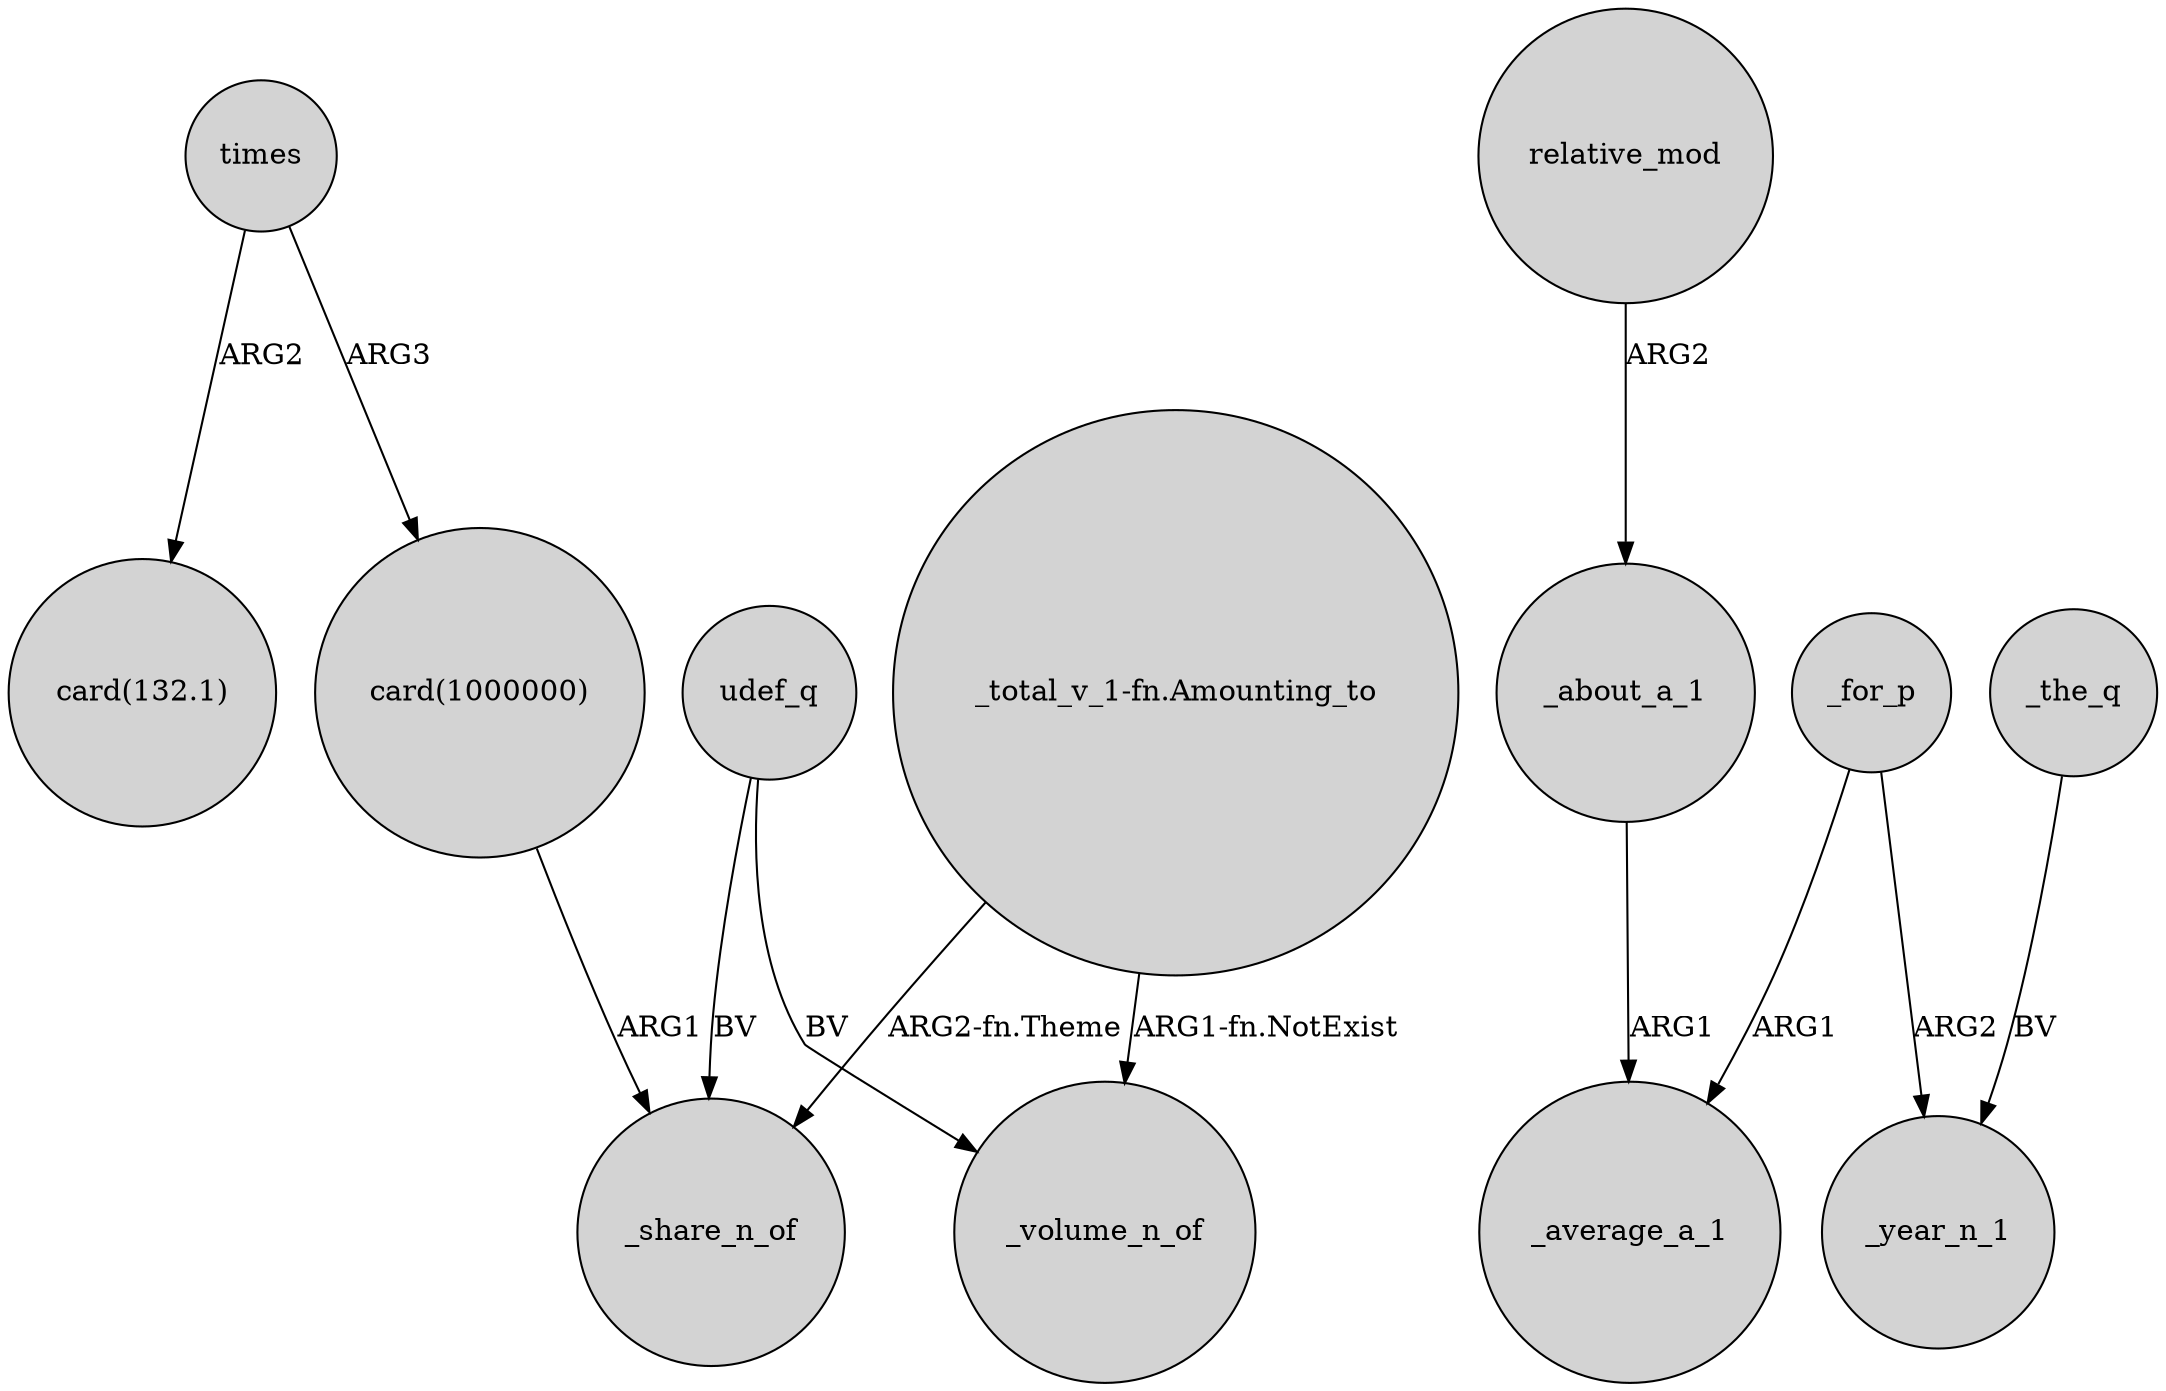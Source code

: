 digraph {
	node [shape=circle style=filled]
	times -> "card(132.1)" [label=ARG2]
	relative_mod -> _about_a_1 [label=ARG2]
	times -> "card(1000000)" [label=ARG3]
	_about_a_1 -> _average_a_1 [label=ARG1]
	_for_p -> _year_n_1 [label=ARG2]
	"_total_v_1-fn.Amounting_to" -> _share_n_of [label="ARG2-fn.Theme"]
	_for_p -> _average_a_1 [label=ARG1]
	"_total_v_1-fn.Amounting_to" -> _volume_n_of [label="ARG1-fn.NotExist"]
	_the_q -> _year_n_1 [label=BV]
	udef_q -> _share_n_of [label=BV]
	"card(1000000)" -> _share_n_of [label=ARG1]
	udef_q -> _volume_n_of [label=BV]
}
